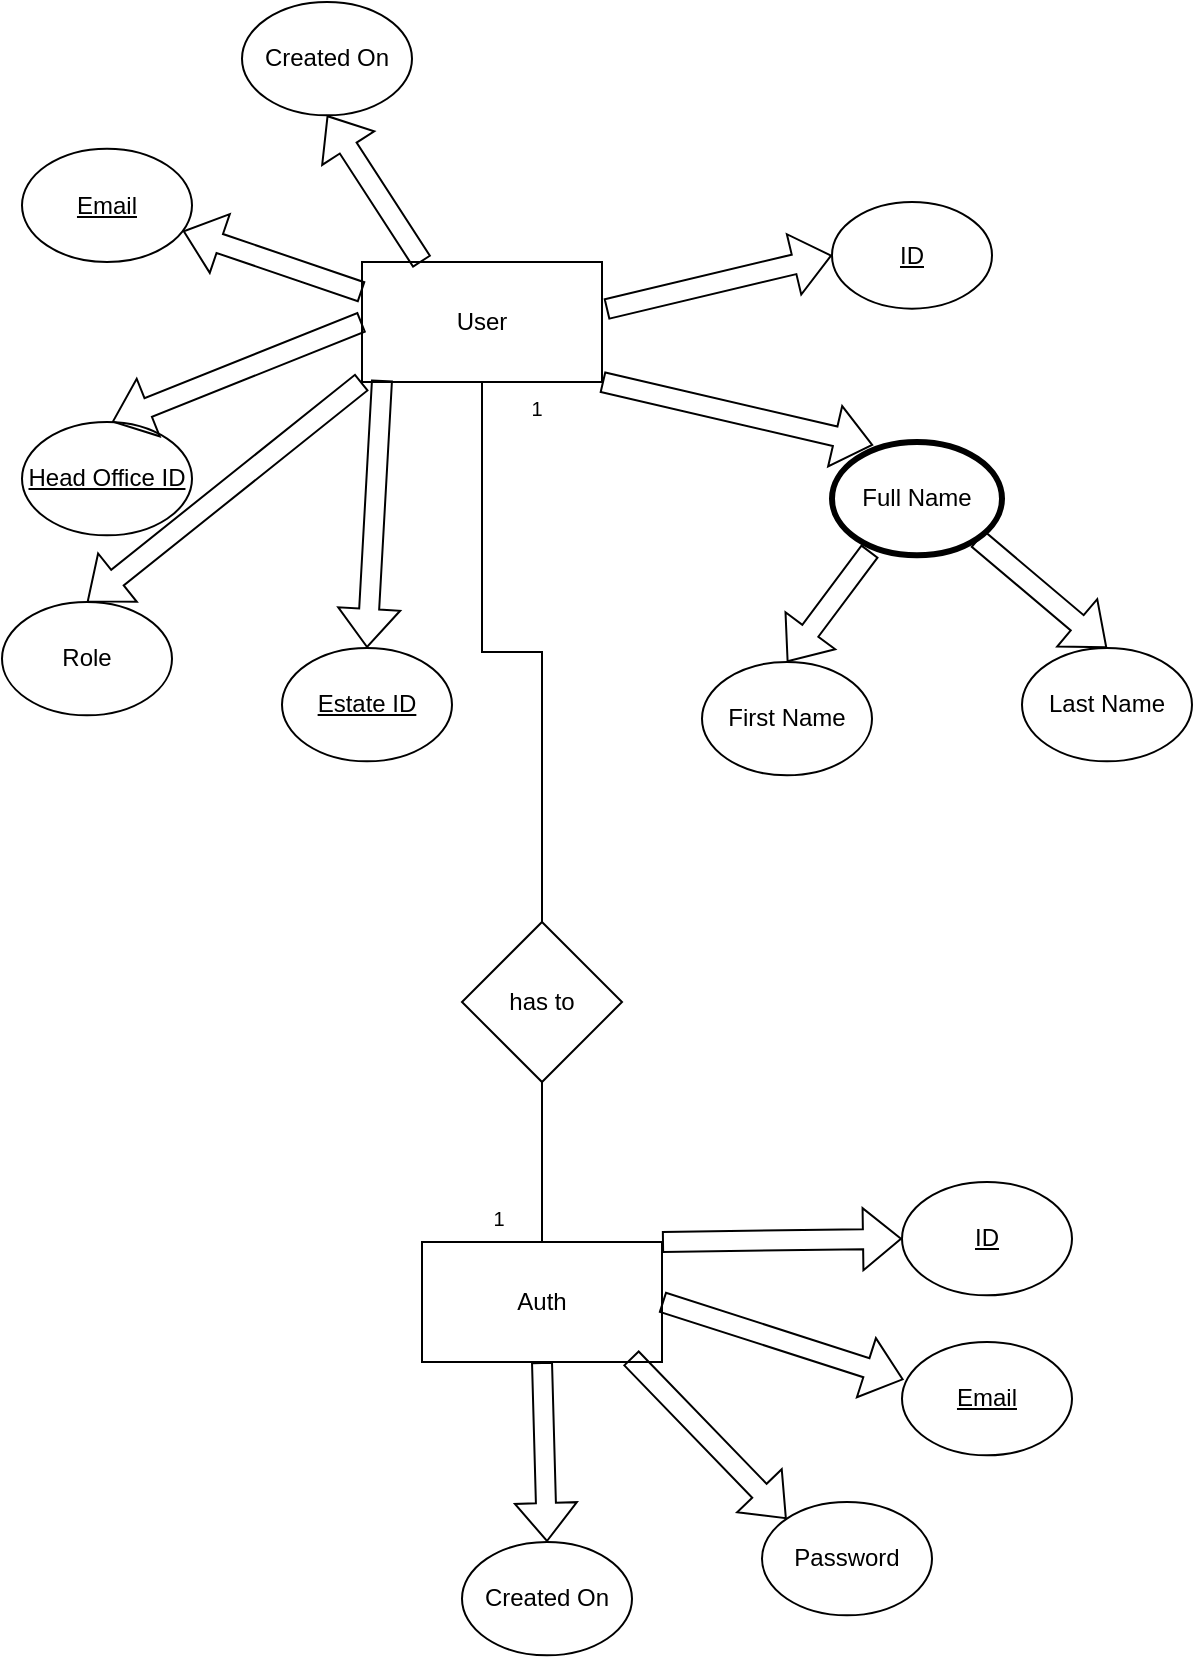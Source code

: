 <mxfile version="28.2.5">
  <diagram name="Page-1" id="oGp8kFq8iNCxfCcVLvnD">
    <mxGraphModel dx="1389" dy="703" grid="1" gridSize="10" guides="1" tooltips="1" connect="1" arrows="1" fold="1" page="1" pageScale="1" pageWidth="850" pageHeight="1100" math="0" shadow="0">
      <root>
        <mxCell id="0" />
        <mxCell id="1" parent="0" />
        <mxCell id="IqSFfW-BzutIOCeWIQ_R-1" value="User" style="rounded=0;whiteSpace=wrap;html=1;" parent="1" vertex="1">
          <mxGeometry x="220" y="300" width="120" height="60" as="geometry" />
        </mxCell>
        <mxCell id="Tp0h2Z1crtQwhjVJSb2h-1" value="&lt;u&gt;ID&lt;/u&gt;" style="ellipse;whiteSpace=wrap;html=1;" vertex="1" parent="1">
          <mxGeometry x="455" y="270" width="80" height="53.33" as="geometry" />
        </mxCell>
        <mxCell id="Tp0h2Z1crtQwhjVJSb2h-2" value="Full Name" style="ellipse;whiteSpace=wrap;html=1;strokeWidth=3;" vertex="1" parent="1">
          <mxGeometry x="455" y="390" width="85" height="56.67" as="geometry" />
        </mxCell>
        <mxCell id="Tp0h2Z1crtQwhjVJSb2h-3" value="First Name" style="ellipse;whiteSpace=wrap;html=1;" vertex="1" parent="1">
          <mxGeometry x="390" y="500" width="85" height="56.67" as="geometry" />
        </mxCell>
        <mxCell id="Tp0h2Z1crtQwhjVJSb2h-4" value="Last Name" style="ellipse;whiteSpace=wrap;html=1;" vertex="1" parent="1">
          <mxGeometry x="550" y="493" width="85" height="56.67" as="geometry" />
        </mxCell>
        <mxCell id="Tp0h2Z1crtQwhjVJSb2h-5" value="Role" style="ellipse;whiteSpace=wrap;html=1;" vertex="1" parent="1">
          <mxGeometry x="40" y="470" width="85" height="56.67" as="geometry" />
        </mxCell>
        <mxCell id="Tp0h2Z1crtQwhjVJSb2h-6" value="&lt;u&gt;Estate ID&lt;/u&gt;" style="ellipse;whiteSpace=wrap;html=1;" vertex="1" parent="1">
          <mxGeometry x="180" y="493" width="85" height="56.67" as="geometry" />
        </mxCell>
        <mxCell id="Tp0h2Z1crtQwhjVJSb2h-7" value="&lt;u&gt;Head Office ID&lt;/u&gt;" style="ellipse;whiteSpace=wrap;html=1;" vertex="1" parent="1">
          <mxGeometry x="50" y="380" width="85" height="56.67" as="geometry" />
        </mxCell>
        <mxCell id="Tp0h2Z1crtQwhjVJSb2h-8" value="" style="shape=flexArrow;endArrow=classic;html=1;rounded=0;exitX=1.017;exitY=0.393;exitDx=0;exitDy=0;entryX=0;entryY=0.5;entryDx=0;entryDy=0;exitPerimeter=0;" edge="1" parent="1" source="IqSFfW-BzutIOCeWIQ_R-1" target="Tp0h2Z1crtQwhjVJSb2h-1">
          <mxGeometry width="50" height="50" relative="1" as="geometry">
            <mxPoint x="400" y="400" as="sourcePoint" />
            <mxPoint x="450" y="350" as="targetPoint" />
          </mxGeometry>
        </mxCell>
        <mxCell id="Tp0h2Z1crtQwhjVJSb2h-9" value="" style="shape=flexArrow;endArrow=classic;html=1;rounded=0;exitX=1;exitY=0.5;exitDx=0;exitDy=0;entryX=0.242;entryY=0.028;entryDx=0;entryDy=0;entryPerimeter=0;" edge="1" parent="1" target="Tp0h2Z1crtQwhjVJSb2h-2">
          <mxGeometry width="50" height="50" relative="1" as="geometry">
            <mxPoint x="340" y="360" as="sourcePoint" />
            <mxPoint x="460" y="317" as="targetPoint" />
          </mxGeometry>
        </mxCell>
        <mxCell id="Tp0h2Z1crtQwhjVJSb2h-10" value="" style="shape=flexArrow;endArrow=classic;html=1;rounded=0;exitX=1;exitY=1;exitDx=0;exitDy=0;entryX=0.5;entryY=0;entryDx=0;entryDy=0;" edge="1" parent="1" source="Tp0h2Z1crtQwhjVJSb2h-2" target="Tp0h2Z1crtQwhjVJSb2h-4">
          <mxGeometry width="50" height="50" relative="1" as="geometry">
            <mxPoint x="600" y="328" as="sourcePoint" />
            <mxPoint x="736" y="360" as="targetPoint" />
          </mxGeometry>
        </mxCell>
        <mxCell id="Tp0h2Z1crtQwhjVJSb2h-11" value="" style="shape=flexArrow;endArrow=classic;html=1;rounded=0;exitX=0.224;exitY=0.96;exitDx=0;exitDy=0;exitPerimeter=0;entryX=0.5;entryY=0;entryDx=0;entryDy=0;" edge="1" parent="1" source="Tp0h2Z1crtQwhjVJSb2h-2" target="Tp0h2Z1crtQwhjVJSb2h-3">
          <mxGeometry width="50" height="50" relative="1" as="geometry">
            <mxPoint x="538" y="448" as="sourcePoint" />
            <mxPoint x="440" y="490" as="targetPoint" />
          </mxGeometry>
        </mxCell>
        <mxCell id="Tp0h2Z1crtQwhjVJSb2h-12" value="" style="shape=flexArrow;endArrow=classic;html=1;rounded=0;exitX=0;exitY=1;exitDx=0;exitDy=0;entryX=0.5;entryY=0;entryDx=0;entryDy=0;" edge="1" parent="1" source="IqSFfW-BzutIOCeWIQ_R-1" target="Tp0h2Z1crtQwhjVJSb2h-5">
          <mxGeometry width="50" height="50" relative="1" as="geometry">
            <mxPoint x="57.56" y="358.8" as="sourcePoint" />
            <mxPoint x="256" y="402" as="targetPoint" />
          </mxGeometry>
        </mxCell>
        <mxCell id="Tp0h2Z1crtQwhjVJSb2h-13" value="" style="shape=flexArrow;endArrow=classic;html=1;rounded=0;exitX=0.563;exitY=0.98;exitDx=0;exitDy=0;entryX=0.5;entryY=0;entryDx=0;entryDy=0;exitPerimeter=0;" edge="1" parent="1" target="Tp0h2Z1crtQwhjVJSb2h-6">
          <mxGeometry width="50" height="50" relative="1" as="geometry">
            <mxPoint x="230" y="359" as="sourcePoint" />
            <mxPoint x="255" y="470" as="targetPoint" />
          </mxGeometry>
        </mxCell>
        <mxCell id="Tp0h2Z1crtQwhjVJSb2h-14" value="" style="shape=flexArrow;endArrow=classic;html=1;rounded=0;exitX=0;exitY=0.5;exitDx=0;exitDy=0;entryX=0.5;entryY=0;entryDx=0;entryDy=0;" edge="1" parent="1" source="IqSFfW-BzutIOCeWIQ_R-1">
          <mxGeometry width="50" height="50" relative="1" as="geometry">
            <mxPoint x="70" y="269" as="sourcePoint" />
            <mxPoint x="95" y="380" as="targetPoint" />
          </mxGeometry>
        </mxCell>
        <mxCell id="Tp0h2Z1crtQwhjVJSb2h-15" value="&lt;u&gt;Email&lt;/u&gt;" style="ellipse;whiteSpace=wrap;html=1;" vertex="1" parent="1">
          <mxGeometry x="50" y="243.33" width="85" height="56.67" as="geometry" />
        </mxCell>
        <mxCell id="Tp0h2Z1crtQwhjVJSb2h-16" value="" style="shape=flexArrow;endArrow=classic;html=1;rounded=0;exitX=0;exitY=0.25;exitDx=0;exitDy=0;" edge="1" parent="1" source="IqSFfW-BzutIOCeWIQ_R-1" target="Tp0h2Z1crtQwhjVJSb2h-15">
          <mxGeometry width="50" height="50" relative="1" as="geometry">
            <mxPoint x="230" y="340" as="sourcePoint" />
            <mxPoint x="105" y="390" as="targetPoint" />
          </mxGeometry>
        </mxCell>
        <mxCell id="Tp0h2Z1crtQwhjVJSb2h-17" value="Created On" style="ellipse;whiteSpace=wrap;html=1;" vertex="1" parent="1">
          <mxGeometry x="160" y="170" width="85" height="56.67" as="geometry" />
        </mxCell>
        <mxCell id="Tp0h2Z1crtQwhjVJSb2h-18" value="" style="shape=flexArrow;endArrow=classic;html=1;rounded=0;exitX=0.25;exitY=0;exitDx=0;exitDy=0;entryX=0.5;entryY=1;entryDx=0;entryDy=0;" edge="1" parent="1" source="IqSFfW-BzutIOCeWIQ_R-1" target="Tp0h2Z1crtQwhjVJSb2h-17">
          <mxGeometry width="50" height="50" relative="1" as="geometry">
            <mxPoint x="280" y="291" as="sourcePoint" />
            <mxPoint x="190" y="260" as="targetPoint" />
          </mxGeometry>
        </mxCell>
        <mxCell id="Tp0h2Z1crtQwhjVJSb2h-19" value="Auth" style="rounded=0;whiteSpace=wrap;html=1;" vertex="1" parent="1">
          <mxGeometry x="250" y="790" width="120" height="60" as="geometry" />
        </mxCell>
        <mxCell id="Tp0h2Z1crtQwhjVJSb2h-20" value="&lt;u&gt;ID&lt;/u&gt;" style="ellipse;whiteSpace=wrap;html=1;" vertex="1" parent="1">
          <mxGeometry x="490" y="760" width="85" height="56.67" as="geometry" />
        </mxCell>
        <mxCell id="Tp0h2Z1crtQwhjVJSb2h-21" value="&lt;u&gt;Email&lt;/u&gt;" style="ellipse;whiteSpace=wrap;html=1;" vertex="1" parent="1">
          <mxGeometry x="490" y="840" width="85" height="56.67" as="geometry" />
        </mxCell>
        <mxCell id="Tp0h2Z1crtQwhjVJSb2h-22" value="Password" style="ellipse;whiteSpace=wrap;html=1;" vertex="1" parent="1">
          <mxGeometry x="420" y="920" width="85" height="56.67" as="geometry" />
        </mxCell>
        <mxCell id="Tp0h2Z1crtQwhjVJSb2h-23" value="Created On" style="ellipse;whiteSpace=wrap;html=1;" vertex="1" parent="1">
          <mxGeometry x="270" y="940" width="85" height="56.67" as="geometry" />
        </mxCell>
        <mxCell id="Tp0h2Z1crtQwhjVJSb2h-24" value="" style="shape=flexArrow;endArrow=classic;html=1;rounded=0;entryX=0.5;entryY=0;entryDx=0;entryDy=0;exitX=0.5;exitY=1;exitDx=0;exitDy=0;" edge="1" parent="1" source="Tp0h2Z1crtQwhjVJSb2h-19" target="Tp0h2Z1crtQwhjVJSb2h-23">
          <mxGeometry width="50" height="50" relative="1" as="geometry">
            <mxPoint x="310" y="860" as="sourcePoint" />
            <mxPoint x="310" y="920" as="targetPoint" />
          </mxGeometry>
        </mxCell>
        <mxCell id="Tp0h2Z1crtQwhjVJSb2h-25" value="" style="shape=flexArrow;endArrow=classic;html=1;rounded=0;exitX=0.87;exitY=0.964;exitDx=0;exitDy=0;entryX=0;entryY=0;entryDx=0;entryDy=0;exitPerimeter=0;" edge="1" parent="1" source="Tp0h2Z1crtQwhjVJSb2h-19" target="Tp0h2Z1crtQwhjVJSb2h-22">
          <mxGeometry width="50" height="50" relative="1" as="geometry">
            <mxPoint x="319.82" y="919" as="sourcePoint" />
            <mxPoint x="318.82" y="1030" as="targetPoint" />
          </mxGeometry>
        </mxCell>
        <mxCell id="Tp0h2Z1crtQwhjVJSb2h-26" value="" style="shape=flexArrow;endArrow=classic;html=1;rounded=0;exitX=1;exitY=0.5;exitDx=0;exitDy=0;entryX=0.009;entryY=0.332;entryDx=0;entryDy=0;entryPerimeter=0;" edge="1" parent="1" source="Tp0h2Z1crtQwhjVJSb2h-19" target="Tp0h2Z1crtQwhjVJSb2h-21">
          <mxGeometry width="50" height="50" relative="1" as="geometry">
            <mxPoint x="329.82" y="929" as="sourcePoint" />
            <mxPoint x="417" y="1008" as="targetPoint" />
          </mxGeometry>
        </mxCell>
        <mxCell id="Tp0h2Z1crtQwhjVJSb2h-27" value="" style="shape=flexArrow;endArrow=classic;html=1;rounded=0;exitX=1;exitY=0;exitDx=0;exitDy=0;entryX=0;entryY=0.5;entryDx=0;entryDy=0;" edge="1" parent="1" source="Tp0h2Z1crtQwhjVJSb2h-19" target="Tp0h2Z1crtQwhjVJSb2h-20">
          <mxGeometry width="50" height="50" relative="1" as="geometry">
            <mxPoint x="330" y="900" as="sourcePoint" />
            <mxPoint x="476" y="939" as="targetPoint" />
          </mxGeometry>
        </mxCell>
        <mxCell id="Tp0h2Z1crtQwhjVJSb2h-32" value="" style="edgeStyle=orthogonalEdgeStyle;rounded=0;orthogonalLoop=1;jettySize=auto;html=1;endArrow=none;endFill=0;" edge="1" parent="1" source="Tp0h2Z1crtQwhjVJSb2h-28" target="IqSFfW-BzutIOCeWIQ_R-1">
          <mxGeometry relative="1" as="geometry" />
        </mxCell>
        <mxCell id="Tp0h2Z1crtQwhjVJSb2h-35" value="" style="edgeStyle=orthogonalEdgeStyle;rounded=0;orthogonalLoop=1;jettySize=auto;html=1;endArrow=none;endFill=0;" edge="1" parent="1" source="Tp0h2Z1crtQwhjVJSb2h-28" target="Tp0h2Z1crtQwhjVJSb2h-19">
          <mxGeometry relative="1" as="geometry" />
        </mxCell>
        <mxCell id="Tp0h2Z1crtQwhjVJSb2h-28" value="has to" style="rhombus;whiteSpace=wrap;html=1;" vertex="1" parent="1">
          <mxGeometry x="270" y="630" width="80" height="80" as="geometry" />
        </mxCell>
        <mxCell id="Tp0h2Z1crtQwhjVJSb2h-36" value="&lt;font style=&quot;font-size: 10px;&quot;&gt;1&lt;/font&gt;" style="rounded=0;whiteSpace=wrap;html=1;strokeColor=none;" vertex="1" parent="1">
          <mxGeometry x="271.25" y="771" width="34.75" height="14" as="geometry" />
        </mxCell>
        <mxCell id="Tp0h2Z1crtQwhjVJSb2h-38" value="&lt;font style=&quot;font-size: 10px;&quot;&gt;1&lt;/font&gt;" style="rounded=0;whiteSpace=wrap;html=1;strokeColor=none;" vertex="1" parent="1">
          <mxGeometry x="290" y="366" width="34.75" height="14" as="geometry" />
        </mxCell>
      </root>
    </mxGraphModel>
  </diagram>
</mxfile>
